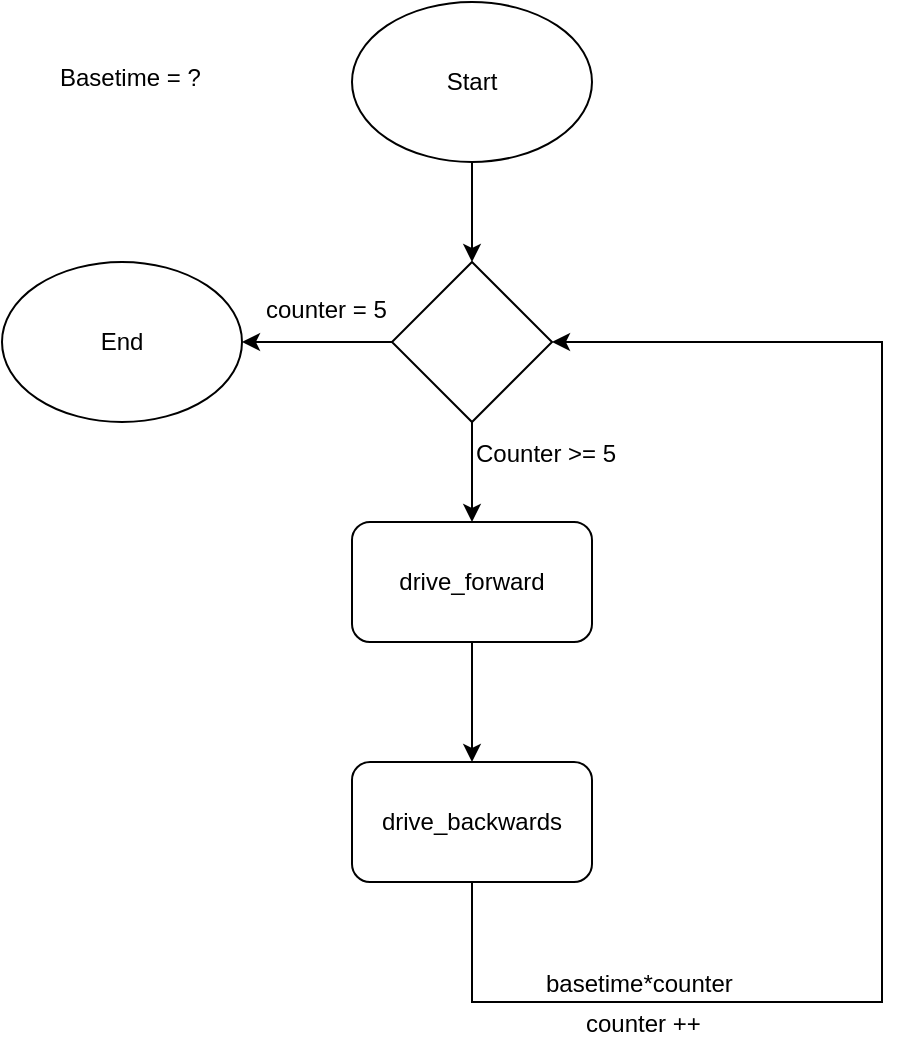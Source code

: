 <mxfile version="11.2.4" type="google" pages="1"><diagram id="ulLPQ4sa8vTnGo4IS7Mi" name="Page-1"><mxGraphModel dx="1038" dy="582" grid="1" gridSize="10" guides="1" tooltips="1" connect="1" arrows="1" fold="1" page="1" pageScale="1" pageWidth="850" pageHeight="1100" math="0" shadow="0"><root><mxCell id="0"/><mxCell id="1" parent="0"/><mxCell id="4xJuJ4e4EHSkBopG-Xux-3" style="edgeStyle=orthogonalEdgeStyle;rounded=0;orthogonalLoop=1;jettySize=auto;html=1;entryX=0.5;entryY=0;entryDx=0;entryDy=0;" edge="1" parent="1" source="4xJuJ4e4EHSkBopG-Xux-1" target="4xJuJ4e4EHSkBopG-Xux-2"><mxGeometry relative="1" as="geometry"/></mxCell><mxCell id="4xJuJ4e4EHSkBopG-Xux-1" value="Start" style="ellipse;whiteSpace=wrap;html=1;" vertex="1" parent="1"><mxGeometry x="365" y="40" width="120" height="80" as="geometry"/></mxCell><mxCell id="4xJuJ4e4EHSkBopG-Xux-7" style="edgeStyle=orthogonalEdgeStyle;rounded=0;orthogonalLoop=1;jettySize=auto;html=1;exitX=0;exitY=0.5;exitDx=0;exitDy=0;entryX=1;entryY=0.5;entryDx=0;entryDy=0;" edge="1" parent="1" source="4xJuJ4e4EHSkBopG-Xux-2" target="4xJuJ4e4EHSkBopG-Xux-6"><mxGeometry relative="1" as="geometry"/></mxCell><mxCell id="4xJuJ4e4EHSkBopG-Xux-8" style="edgeStyle=orthogonalEdgeStyle;rounded=0;orthogonalLoop=1;jettySize=auto;html=1;exitX=0.5;exitY=1;exitDx=0;exitDy=0;entryX=0.5;entryY=0;entryDx=0;entryDy=0;" edge="1" parent="1" source="4xJuJ4e4EHSkBopG-Xux-2" target="4xJuJ4e4EHSkBopG-Xux-4"><mxGeometry relative="1" as="geometry"/></mxCell><mxCell id="4xJuJ4e4EHSkBopG-Xux-2" value="" style="rhombus;whiteSpace=wrap;html=1;" vertex="1" parent="1"><mxGeometry x="385" y="170" width="80" height="80" as="geometry"/></mxCell><mxCell id="4xJuJ4e4EHSkBopG-Xux-9" style="edgeStyle=orthogonalEdgeStyle;rounded=0;orthogonalLoop=1;jettySize=auto;html=1;exitX=0.5;exitY=1;exitDx=0;exitDy=0;entryX=0.5;entryY=0;entryDx=0;entryDy=0;" edge="1" parent="1" source="4xJuJ4e4EHSkBopG-Xux-4" target="4xJuJ4e4EHSkBopG-Xux-5"><mxGeometry relative="1" as="geometry"/></mxCell><mxCell id="4xJuJ4e4EHSkBopG-Xux-4" value="drive_forward" style="rounded=1;whiteSpace=wrap;html=1;" vertex="1" parent="1"><mxGeometry x="365" y="300" width="120" height="60" as="geometry"/></mxCell><mxCell id="4xJuJ4e4EHSkBopG-Xux-10" style="edgeStyle=orthogonalEdgeStyle;rounded=0;orthogonalLoop=1;jettySize=auto;html=1;exitX=0.5;exitY=1;exitDx=0;exitDy=0;entryX=1;entryY=0.5;entryDx=0;entryDy=0;" edge="1" parent="1" source="4xJuJ4e4EHSkBopG-Xux-5" target="4xJuJ4e4EHSkBopG-Xux-2"><mxGeometry relative="1" as="geometry"><Array as="points"><mxPoint x="425" y="540"/><mxPoint x="630" y="540"/><mxPoint x="630" y="210"/></Array></mxGeometry></mxCell><mxCell id="4xJuJ4e4EHSkBopG-Xux-5" value="drive_backwards" style="rounded=1;whiteSpace=wrap;html=1;" vertex="1" parent="1"><mxGeometry x="365" y="420" width="120" height="60" as="geometry"/></mxCell><mxCell id="4xJuJ4e4EHSkBopG-Xux-6" value="End" style="ellipse;whiteSpace=wrap;html=1;" vertex="1" parent="1"><mxGeometry x="190" y="170" width="120" height="80" as="geometry"/></mxCell><mxCell id="4xJuJ4e4EHSkBopG-Xux-12" value="counter ++" style="text;html=1;resizable=0;points=[];autosize=1;align=left;verticalAlign=top;spacingTop=-4;" vertex="1" parent="1"><mxGeometry x="480" y="541" width="70" height="20" as="geometry"/></mxCell><mxCell id="4xJuJ4e4EHSkBopG-Xux-13" value="basetime*counter" style="text;html=1;resizable=0;points=[];autosize=1;align=left;verticalAlign=top;spacingTop=-4;" vertex="1" parent="1"><mxGeometry x="460" y="521" width="110" height="20" as="geometry"/></mxCell><mxCell id="4xJuJ4e4EHSkBopG-Xux-14" value="counter = 5" style="text;html=1;resizable=0;points=[];autosize=1;align=left;verticalAlign=top;spacingTop=-4;" vertex="1" parent="1"><mxGeometry x="320" y="184" width="80" height="20" as="geometry"/></mxCell><mxCell id="4xJuJ4e4EHSkBopG-Xux-15" value="Basetime = ?" style="text;html=1;resizable=0;points=[];autosize=1;align=left;verticalAlign=top;spacingTop=-4;" vertex="1" parent="1"><mxGeometry x="217" y="68" width="90" height="20" as="geometry"/></mxCell><mxCell id="4xJuJ4e4EHSkBopG-Xux-16" value="Counter &amp;gt;= 5" style="text;html=1;resizable=0;points=[];autosize=1;align=left;verticalAlign=top;spacingTop=-4;" vertex="1" parent="1"><mxGeometry x="425" y="256" width="90" height="20" as="geometry"/></mxCell></root></mxGraphModel></diagram></mxfile>